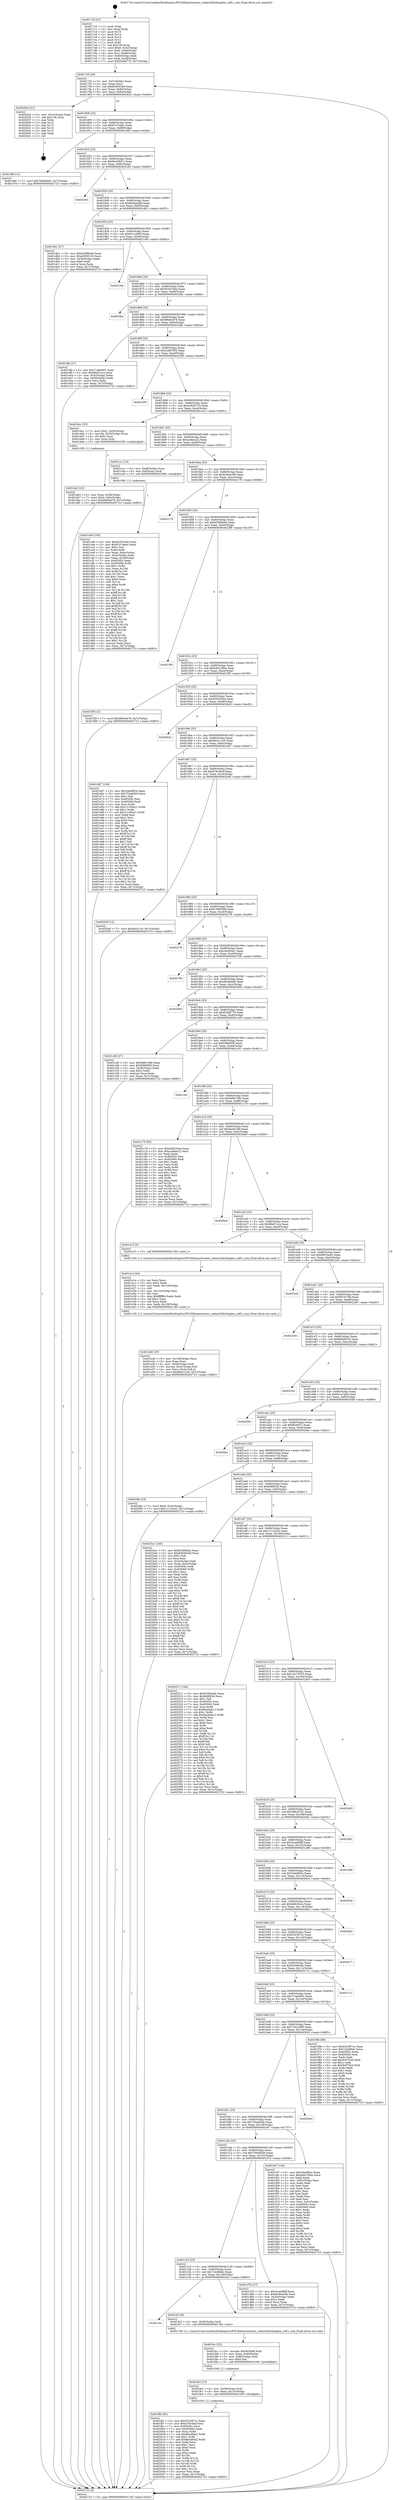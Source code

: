 digraph "0x4017c0" {
  label = "0x4017c0 (/mnt/c/Users/mathe/Desktop/tcc/POCII/binaries/extr_radare2librbinpbin_coff.c_size_Final-ollvm.out::main(0))"
  labelloc = "t"
  node[shape=record]

  Entry [label="",width=0.3,height=0.3,shape=circle,fillcolor=black,style=filled]
  "0x4017ef" [label="{
     0x4017ef [26]\l
     | [instrs]\l
     &nbsp;&nbsp;0x4017ef \<+3\>: mov -0x7c(%rbp),%eax\l
     &nbsp;&nbsp;0x4017f2 \<+2\>: mov %eax,%ecx\l
     &nbsp;&nbsp;0x4017f4 \<+6\>: sub $0x84500348,%ecx\l
     &nbsp;&nbsp;0x4017fa \<+3\>: mov %eax,-0x80(%rbp)\l
     &nbsp;&nbsp;0x4017fd \<+6\>: mov %ecx,-0x84(%rbp)\l
     &nbsp;&nbsp;0x401803 \<+6\>: je 000000000040262d \<main+0xe6d\>\l
  }"]
  "0x40262d" [label="{
     0x40262d [21]\l
     | [instrs]\l
     &nbsp;&nbsp;0x40262d \<+3\>: mov -0x2c(%rbp),%eax\l
     &nbsp;&nbsp;0x402630 \<+7\>: add $0x128,%rsp\l
     &nbsp;&nbsp;0x402637 \<+1\>: pop %rbx\l
     &nbsp;&nbsp;0x402638 \<+2\>: pop %r12\l
     &nbsp;&nbsp;0x40263a \<+2\>: pop %r13\l
     &nbsp;&nbsp;0x40263c \<+2\>: pop %r14\l
     &nbsp;&nbsp;0x40263e \<+2\>: pop %r15\l
     &nbsp;&nbsp;0x402640 \<+1\>: pop %rbp\l
     &nbsp;&nbsp;0x402641 \<+1\>: ret\l
  }"]
  "0x401809" [label="{
     0x401809 [25]\l
     | [instrs]\l
     &nbsp;&nbsp;0x401809 \<+5\>: jmp 000000000040180e \<main+0x4e\>\l
     &nbsp;&nbsp;0x40180e \<+3\>: mov -0x80(%rbp),%eax\l
     &nbsp;&nbsp;0x401811 \<+5\>: sub $0x87e7ee6c,%eax\l
     &nbsp;&nbsp;0x401816 \<+6\>: mov %eax,-0x88(%rbp)\l
     &nbsp;&nbsp;0x40181c \<+6\>: je 0000000000401d6f \<main+0x5af\>\l
  }"]
  Exit [label="",width=0.3,height=0.3,shape=circle,fillcolor=black,style=filled,peripheries=2]
  "0x401d6f" [label="{
     0x401d6f [12]\l
     | [instrs]\l
     &nbsp;&nbsp;0x401d6f \<+7\>: movl $0x76946bd0,-0x7c(%rbp)\l
     &nbsp;&nbsp;0x401d76 \<+5\>: jmp 0000000000402723 \<main+0xf63\>\l
  }"]
  "0x401822" [label="{
     0x401822 [25]\l
     | [instrs]\l
     &nbsp;&nbsp;0x401822 \<+5\>: jmp 0000000000401827 \<main+0x67\>\l
     &nbsp;&nbsp;0x401827 \<+3\>: mov -0x80(%rbp),%eax\l
     &nbsp;&nbsp;0x40182a \<+5\>: sub $0x8e169d7c,%eax\l
     &nbsp;&nbsp;0x40182f \<+6\>: mov %eax,-0x8c(%rbp)\l
     &nbsp;&nbsp;0x401835 \<+6\>: je 0000000000402345 \<main+0xb85\>\l
  }"]
  "0x401ff2" [label="{
     0x401ff2 [93]\l
     | [instrs]\l
     &nbsp;&nbsp;0x401ff2 \<+5\>: mov $0x532387cc,%eax\l
     &nbsp;&nbsp;0x401ff7 \<+5\>: mov $0xb76c4bcf,%esi\l
     &nbsp;&nbsp;0x401ffc \<+7\>: mov 0x40505c,%ecx\l
     &nbsp;&nbsp;0x402003 \<+7\>: mov 0x405060,%edx\l
     &nbsp;&nbsp;0x40200a \<+3\>: mov %ecx,%r8d\l
     &nbsp;&nbsp;0x40200d \<+7\>: sub $0x8dcdfda2,%r8d\l
     &nbsp;&nbsp;0x402014 \<+4\>: sub $0x1,%r8d\l
     &nbsp;&nbsp;0x402018 \<+7\>: add $0x8dcdfda2,%r8d\l
     &nbsp;&nbsp;0x40201f \<+4\>: imul %r8d,%ecx\l
     &nbsp;&nbsp;0x402023 \<+3\>: and $0x1,%ecx\l
     &nbsp;&nbsp;0x402026 \<+3\>: cmp $0x0,%ecx\l
     &nbsp;&nbsp;0x402029 \<+4\>: sete %r9b\l
     &nbsp;&nbsp;0x40202d \<+3\>: cmp $0xa,%edx\l
     &nbsp;&nbsp;0x402030 \<+4\>: setl %r10b\l
     &nbsp;&nbsp;0x402034 \<+3\>: mov %r9b,%r11b\l
     &nbsp;&nbsp;0x402037 \<+3\>: and %r10b,%r11b\l
     &nbsp;&nbsp;0x40203a \<+3\>: xor %r10b,%r9b\l
     &nbsp;&nbsp;0x40203d \<+3\>: or %r9b,%r11b\l
     &nbsp;&nbsp;0x402040 \<+4\>: test $0x1,%r11b\l
     &nbsp;&nbsp;0x402044 \<+3\>: cmovne %esi,%eax\l
     &nbsp;&nbsp;0x402047 \<+3\>: mov %eax,-0x7c(%rbp)\l
     &nbsp;&nbsp;0x40204a \<+5\>: jmp 0000000000402723 \<main+0xf63\>\l
  }"]
  "0x402345" [label="{
     0x402345\l
  }", style=dashed]
  "0x40183b" [label="{
     0x40183b [25]\l
     | [instrs]\l
     &nbsp;&nbsp;0x40183b \<+5\>: jmp 0000000000401840 \<main+0x80\>\l
     &nbsp;&nbsp;0x401840 \<+3\>: mov -0x80(%rbp),%eax\l
     &nbsp;&nbsp;0x401843 \<+5\>: sub $0x8e4ba0db,%eax\l
     &nbsp;&nbsp;0x401848 \<+6\>: mov %eax,-0x90(%rbp)\l
     &nbsp;&nbsp;0x40184e \<+6\>: je 0000000000401db1 \<main+0x5f1\>\l
  }"]
  "0x401fe3" [label="{
     0x401fe3 [15]\l
     | [instrs]\l
     &nbsp;&nbsp;0x401fe3 \<+4\>: mov -0x58(%rbp),%rdi\l
     &nbsp;&nbsp;0x401fe7 \<+6\>: mov %eax,-0x13c(%rbp)\l
     &nbsp;&nbsp;0x401fed \<+5\>: call 0000000000401030 \<free@plt\>\l
     | [calls]\l
     &nbsp;&nbsp;0x401030 \{1\} (unknown)\l
  }"]
  "0x401db1" [label="{
     0x401db1 [27]\l
     | [instrs]\l
     &nbsp;&nbsp;0x401db1 \<+5\>: mov $0xb2989e4d,%eax\l
     &nbsp;&nbsp;0x401db6 \<+5\>: mov $0xa3930133,%ecx\l
     &nbsp;&nbsp;0x401dbb \<+3\>: mov -0x34(%rbp),%edx\l
     &nbsp;&nbsp;0x401dbe \<+3\>: cmp $0x0,%edx\l
     &nbsp;&nbsp;0x401dc1 \<+3\>: cmove %ecx,%eax\l
     &nbsp;&nbsp;0x401dc4 \<+3\>: mov %eax,-0x7c(%rbp)\l
     &nbsp;&nbsp;0x401dc7 \<+5\>: jmp 0000000000402723 \<main+0xf63\>\l
  }"]
  "0x401854" [label="{
     0x401854 [25]\l
     | [instrs]\l
     &nbsp;&nbsp;0x401854 \<+5\>: jmp 0000000000401859 \<main+0x99\>\l
     &nbsp;&nbsp;0x401859 \<+3\>: mov -0x80(%rbp),%eax\l
     &nbsp;&nbsp;0x40185c \<+5\>: sub $0x91cc4983,%eax\l
     &nbsp;&nbsp;0x401861 \<+6\>: mov %eax,-0x94(%rbp)\l
     &nbsp;&nbsp;0x401867 \<+6\>: je 000000000040216d \<main+0x9ad\>\l
  }"]
  "0x401fcc" [label="{
     0x401fcc [23]\l
     | [instrs]\l
     &nbsp;&nbsp;0x401fcc \<+10\>: movabs $0x4030d6,%rdi\l
     &nbsp;&nbsp;0x401fd6 \<+3\>: mov %eax,-0x60(%rbp)\l
     &nbsp;&nbsp;0x401fd9 \<+3\>: mov -0x60(%rbp),%esi\l
     &nbsp;&nbsp;0x401fdc \<+2\>: mov $0x0,%al\l
     &nbsp;&nbsp;0x401fde \<+5\>: call 0000000000401040 \<printf@plt\>\l
     | [calls]\l
     &nbsp;&nbsp;0x401040 \{1\} (unknown)\l
  }"]
  "0x40216d" [label="{
     0x40216d\l
  }", style=dashed]
  "0x40186d" [label="{
     0x40186d [25]\l
     | [instrs]\l
     &nbsp;&nbsp;0x40186d \<+5\>: jmp 0000000000401872 \<main+0xb2\>\l
     &nbsp;&nbsp;0x401872 \<+3\>: mov -0x80(%rbp),%eax\l
     &nbsp;&nbsp;0x401875 \<+5\>: sub $0x925470da,%eax\l
     &nbsp;&nbsp;0x40187a \<+6\>: mov %eax,-0x98(%rbp)\l
     &nbsp;&nbsp;0x401880 \<+6\>: je 00000000004023be \<main+0xbfe\>\l
  }"]
  "0x401c3c" [label="{
     0x401c3c\l
  }", style=dashed]
  "0x4023be" [label="{
     0x4023be\l
  }", style=dashed]
  "0x401886" [label="{
     0x401886 [25]\l
     | [instrs]\l
     &nbsp;&nbsp;0x401886 \<+5\>: jmp 000000000040188b \<main+0xcb\>\l
     &nbsp;&nbsp;0x40188b \<+3\>: mov -0x80(%rbp),%eax\l
     &nbsp;&nbsp;0x40188e \<+5\>: sub $0x98e0ed78,%eax\l
     &nbsp;&nbsp;0x401893 \<+6\>: mov %eax,-0x9c(%rbp)\l
     &nbsp;&nbsp;0x401899 \<+6\>: je 0000000000401dfa \<main+0x63a\>\l
  }"]
  "0x401fc3" [label="{
     0x401fc3 [9]\l
     | [instrs]\l
     &nbsp;&nbsp;0x401fc3 \<+4\>: mov -0x58(%rbp),%rdi\l
     &nbsp;&nbsp;0x401fc7 \<+5\>: call 00000000004017b0 \<size\>\l
     | [calls]\l
     &nbsp;&nbsp;0x4017b0 \{1\} (/mnt/c/Users/mathe/Desktop/tcc/POCII/binaries/extr_radare2librbinpbin_coff.c_size_Final-ollvm.out::size)\l
  }"]
  "0x401dfa" [label="{
     0x401dfa [27]\l
     | [instrs]\l
     &nbsp;&nbsp;0x401dfa \<+5\>: mov $0x71da0d91,%eax\l
     &nbsp;&nbsp;0x401dff \<+5\>: mov $0xf8a97e1a,%ecx\l
     &nbsp;&nbsp;0x401e04 \<+3\>: mov -0x5c(%rbp),%edx\l
     &nbsp;&nbsp;0x401e07 \<+3\>: cmp -0x50(%rbp),%edx\l
     &nbsp;&nbsp;0x401e0a \<+3\>: cmovl %ecx,%eax\l
     &nbsp;&nbsp;0x401e0d \<+3\>: mov %eax,-0x7c(%rbp)\l
     &nbsp;&nbsp;0x401e10 \<+5\>: jmp 0000000000402723 \<main+0xf63\>\l
  }"]
  "0x40189f" [label="{
     0x40189f [25]\l
     | [instrs]\l
     &nbsp;&nbsp;0x40189f \<+5\>: jmp 00000000004018a4 \<main+0xe4\>\l
     &nbsp;&nbsp;0x4018a4 \<+3\>: mov -0x80(%rbp),%eax\l
     &nbsp;&nbsp;0x4018a7 \<+5\>: sub $0xa28d7f63,%eax\l
     &nbsp;&nbsp;0x4018ac \<+6\>: mov %eax,-0xa0(%rbp)\l
     &nbsp;&nbsp;0x4018b2 \<+6\>: je 0000000000402209 \<main+0xa49\>\l
  }"]
  "0x401e46" [label="{
     0x401e46 [33]\l
     | [instrs]\l
     &nbsp;&nbsp;0x401e46 \<+6\>: mov -0x138(%rbp),%ecx\l
     &nbsp;&nbsp;0x401e4c \<+3\>: imul %eax,%ecx\l
     &nbsp;&nbsp;0x401e4f \<+4\>: mov -0x58(%rbp),%rdi\l
     &nbsp;&nbsp;0x401e53 \<+4\>: movslq -0x5c(%rbp),%r8\l
     &nbsp;&nbsp;0x401e57 \<+4\>: mov %ecx,(%rdi,%r8,4)\l
     &nbsp;&nbsp;0x401e5b \<+7\>: movl $0xb641c1e5,-0x7c(%rbp)\l
     &nbsp;&nbsp;0x401e62 \<+5\>: jmp 0000000000402723 \<main+0xf63\>\l
  }"]
  "0x402209" [label="{
     0x402209\l
  }", style=dashed]
  "0x4018b8" [label="{
     0x4018b8 [25]\l
     | [instrs]\l
     &nbsp;&nbsp;0x4018b8 \<+5\>: jmp 00000000004018bd \<main+0xfd\>\l
     &nbsp;&nbsp;0x4018bd \<+3\>: mov -0x80(%rbp),%eax\l
     &nbsp;&nbsp;0x4018c0 \<+5\>: sub $0xa3930133,%eax\l
     &nbsp;&nbsp;0x4018c5 \<+6\>: mov %eax,-0xa4(%rbp)\l
     &nbsp;&nbsp;0x4018cb \<+6\>: je 0000000000401dcc \<main+0x60c\>\l
  }"]
  "0x401e1a" [label="{
     0x401e1a [44]\l
     | [instrs]\l
     &nbsp;&nbsp;0x401e1a \<+2\>: xor %ecx,%ecx\l
     &nbsp;&nbsp;0x401e1c \<+5\>: mov $0x2,%edx\l
     &nbsp;&nbsp;0x401e21 \<+6\>: mov %edx,-0x134(%rbp)\l
     &nbsp;&nbsp;0x401e27 \<+1\>: cltd\l
     &nbsp;&nbsp;0x401e28 \<+6\>: mov -0x134(%rbp),%esi\l
     &nbsp;&nbsp;0x401e2e \<+2\>: idiv %esi\l
     &nbsp;&nbsp;0x401e30 \<+6\>: imul $0xfffffffe,%edx,%edx\l
     &nbsp;&nbsp;0x401e36 \<+3\>: sub $0x1,%ecx\l
     &nbsp;&nbsp;0x401e39 \<+2\>: sub %ecx,%edx\l
     &nbsp;&nbsp;0x401e3b \<+6\>: mov %edx,-0x138(%rbp)\l
     &nbsp;&nbsp;0x401e41 \<+5\>: call 0000000000401160 \<next_i\>\l
     | [calls]\l
     &nbsp;&nbsp;0x401160 \{1\} (/mnt/c/Users/mathe/Desktop/tcc/POCII/binaries/extr_radare2librbinpbin_coff.c_size_Final-ollvm.out::next_i)\l
  }"]
  "0x401dcc" [label="{
     0x401dcc [23]\l
     | [instrs]\l
     &nbsp;&nbsp;0x401dcc \<+7\>: movl $0x1,-0x50(%rbp)\l
     &nbsp;&nbsp;0x401dd3 \<+4\>: movslq -0x50(%rbp),%rax\l
     &nbsp;&nbsp;0x401dd7 \<+4\>: shl $0x2,%rax\l
     &nbsp;&nbsp;0x401ddb \<+3\>: mov %rax,%rdi\l
     &nbsp;&nbsp;0x401dde \<+5\>: call 0000000000401050 \<malloc@plt\>\l
     | [calls]\l
     &nbsp;&nbsp;0x401050 \{1\} (unknown)\l
  }"]
  "0x4018d1" [label="{
     0x4018d1 [25]\l
     | [instrs]\l
     &nbsp;&nbsp;0x4018d1 \<+5\>: jmp 00000000004018d6 \<main+0x116\>\l
     &nbsp;&nbsp;0x4018d6 \<+3\>: mov -0x80(%rbp),%eax\l
     &nbsp;&nbsp;0x4018d9 \<+5\>: sub $0xacdbea22,%eax\l
     &nbsp;&nbsp;0x4018de \<+6\>: mov %eax,-0xa8(%rbp)\l
     &nbsp;&nbsp;0x4018e4 \<+6\>: je 0000000000401ccc \<main+0x50c\>\l
  }"]
  "0x401de3" [label="{
     0x401de3 [23]\l
     | [instrs]\l
     &nbsp;&nbsp;0x401de3 \<+4\>: mov %rax,-0x58(%rbp)\l
     &nbsp;&nbsp;0x401de7 \<+7\>: movl $0x0,-0x5c(%rbp)\l
     &nbsp;&nbsp;0x401dee \<+7\>: movl $0x98e0ed78,-0x7c(%rbp)\l
     &nbsp;&nbsp;0x401df5 \<+5\>: jmp 0000000000402723 \<main+0xf63\>\l
  }"]
  "0x401ccc" [label="{
     0x401ccc [13]\l
     | [instrs]\l
     &nbsp;&nbsp;0x401ccc \<+4\>: mov -0x48(%rbp),%rax\l
     &nbsp;&nbsp;0x401cd0 \<+4\>: mov 0x8(%rax),%rdi\l
     &nbsp;&nbsp;0x401cd4 \<+5\>: call 0000000000401060 \<atoi@plt\>\l
     | [calls]\l
     &nbsp;&nbsp;0x401060 \{1\} (unknown)\l
  }"]
  "0x4018ea" [label="{
     0x4018ea [25]\l
     | [instrs]\l
     &nbsp;&nbsp;0x4018ea \<+5\>: jmp 00000000004018ef \<main+0x12f\>\l
     &nbsp;&nbsp;0x4018ef \<+3\>: mov -0x80(%rbp),%eax\l
     &nbsp;&nbsp;0x4018f2 \<+5\>: sub $0xb28eecb9,%eax\l
     &nbsp;&nbsp;0x4018f7 \<+6\>: mov %eax,-0xac(%rbp)\l
     &nbsp;&nbsp;0x4018fd \<+6\>: je 0000000000402179 \<main+0x9b9\>\l
  }"]
  "0x401c23" [label="{
     0x401c23 [25]\l
     | [instrs]\l
     &nbsp;&nbsp;0x401c23 \<+5\>: jmp 0000000000401c28 \<main+0x468\>\l
     &nbsp;&nbsp;0x401c28 \<+3\>: mov -0x80(%rbp),%eax\l
     &nbsp;&nbsp;0x401c2b \<+5\>: sub $0x7cb466dc,%eax\l
     &nbsp;&nbsp;0x401c30 \<+6\>: mov %eax,-0x130(%rbp)\l
     &nbsp;&nbsp;0x401c36 \<+6\>: je 0000000000401fc3 \<main+0x803\>\l
  }"]
  "0x402179" [label="{
     0x402179\l
  }", style=dashed]
  "0x401903" [label="{
     0x401903 [25]\l
     | [instrs]\l
     &nbsp;&nbsp;0x401903 \<+5\>: jmp 0000000000401908 \<main+0x148\>\l
     &nbsp;&nbsp;0x401908 \<+3\>: mov -0x80(%rbp),%eax\l
     &nbsp;&nbsp;0x40190b \<+5\>: sub $0xb2989e4d,%eax\l
     &nbsp;&nbsp;0x401910 \<+6\>: mov %eax,-0xb0(%rbp)\l
     &nbsp;&nbsp;0x401916 \<+6\>: je 00000000004023f9 \<main+0xc39\>\l
  }"]
  "0x401d7b" [label="{
     0x401d7b [27]\l
     | [instrs]\l
     &nbsp;&nbsp;0x401d7b \<+5\>: mov $0x3cae888f,%eax\l
     &nbsp;&nbsp;0x401d80 \<+5\>: mov $0x8e4ba0db,%ecx\l
     &nbsp;&nbsp;0x401d85 \<+3\>: mov -0x34(%rbp),%edx\l
     &nbsp;&nbsp;0x401d88 \<+3\>: cmp $0x1,%edx\l
     &nbsp;&nbsp;0x401d8b \<+3\>: cmovl %ecx,%eax\l
     &nbsp;&nbsp;0x401d8e \<+3\>: mov %eax,-0x7c(%rbp)\l
     &nbsp;&nbsp;0x401d91 \<+5\>: jmp 0000000000402723 \<main+0xf63\>\l
  }"]
  "0x4023f9" [label="{
     0x4023f9\l
  }", style=dashed]
  "0x40191c" [label="{
     0x40191c [25]\l
     | [instrs]\l
     &nbsp;&nbsp;0x40191c \<+5\>: jmp 0000000000401921 \<main+0x161\>\l
     &nbsp;&nbsp;0x401921 \<+3\>: mov -0x80(%rbp),%eax\l
     &nbsp;&nbsp;0x401924 \<+5\>: sub $0xb4d1366e,%eax\l
     &nbsp;&nbsp;0x401929 \<+6\>: mov %eax,-0xb4(%rbp)\l
     &nbsp;&nbsp;0x40192f \<+6\>: je 0000000000401f5f \<main+0x79f\>\l
  }"]
  "0x401c0a" [label="{
     0x401c0a [25]\l
     | [instrs]\l
     &nbsp;&nbsp;0x401c0a \<+5\>: jmp 0000000000401c0f \<main+0x44f\>\l
     &nbsp;&nbsp;0x401c0f \<+3\>: mov -0x80(%rbp),%eax\l
     &nbsp;&nbsp;0x401c12 \<+5\>: sub $0x76946bd0,%eax\l
     &nbsp;&nbsp;0x401c17 \<+6\>: mov %eax,-0x12c(%rbp)\l
     &nbsp;&nbsp;0x401c1d \<+6\>: je 0000000000401d7b \<main+0x5bb\>\l
  }"]
  "0x401f5f" [label="{
     0x401f5f [12]\l
     | [instrs]\l
     &nbsp;&nbsp;0x401f5f \<+7\>: movl $0x98e0ed78,-0x7c(%rbp)\l
     &nbsp;&nbsp;0x401f66 \<+5\>: jmp 0000000000402723 \<main+0xf63\>\l
  }"]
  "0x401935" [label="{
     0x401935 [25]\l
     | [instrs]\l
     &nbsp;&nbsp;0x401935 \<+5\>: jmp 000000000040193a \<main+0x17a\>\l
     &nbsp;&nbsp;0x40193a \<+3\>: mov -0x80(%rbp),%eax\l
     &nbsp;&nbsp;0x40193d \<+5\>: sub $0xb593204e,%eax\l
     &nbsp;&nbsp;0x401942 \<+6\>: mov %eax,-0xb8(%rbp)\l
     &nbsp;&nbsp;0x401948 \<+6\>: je 0000000000402642 \<main+0xe82\>\l
  }"]
  "0x401ef7" [label="{
     0x401ef7 [104]\l
     | [instrs]\l
     &nbsp;&nbsp;0x401ef7 \<+5\>: mov $0x3da4f62e,%eax\l
     &nbsp;&nbsp;0x401efc \<+5\>: mov $0xb4d1366e,%ecx\l
     &nbsp;&nbsp;0x401f01 \<+2\>: xor %edx,%edx\l
     &nbsp;&nbsp;0x401f03 \<+3\>: mov -0x5c(%rbp),%esi\l
     &nbsp;&nbsp;0x401f06 \<+2\>: mov %edx,%edi\l
     &nbsp;&nbsp;0x401f08 \<+2\>: sub %esi,%edi\l
     &nbsp;&nbsp;0x401f0a \<+2\>: mov %edx,%esi\l
     &nbsp;&nbsp;0x401f0c \<+3\>: sub $0x1,%esi\l
     &nbsp;&nbsp;0x401f0f \<+2\>: add %esi,%edi\l
     &nbsp;&nbsp;0x401f11 \<+2\>: mov %edx,%esi\l
     &nbsp;&nbsp;0x401f13 \<+2\>: sub %edi,%esi\l
     &nbsp;&nbsp;0x401f15 \<+3\>: mov %esi,-0x5c(%rbp)\l
     &nbsp;&nbsp;0x401f18 \<+7\>: mov 0x40505c,%esi\l
     &nbsp;&nbsp;0x401f1f \<+7\>: mov 0x405060,%edi\l
     &nbsp;&nbsp;0x401f26 \<+3\>: sub $0x1,%edx\l
     &nbsp;&nbsp;0x401f29 \<+3\>: mov %esi,%r8d\l
     &nbsp;&nbsp;0x401f2c \<+3\>: add %edx,%r8d\l
     &nbsp;&nbsp;0x401f2f \<+4\>: imul %r8d,%esi\l
     &nbsp;&nbsp;0x401f33 \<+3\>: and $0x1,%esi\l
     &nbsp;&nbsp;0x401f36 \<+3\>: cmp $0x0,%esi\l
     &nbsp;&nbsp;0x401f39 \<+4\>: sete %r9b\l
     &nbsp;&nbsp;0x401f3d \<+3\>: cmp $0xa,%edi\l
     &nbsp;&nbsp;0x401f40 \<+4\>: setl %r10b\l
     &nbsp;&nbsp;0x401f44 \<+3\>: mov %r9b,%r11b\l
     &nbsp;&nbsp;0x401f47 \<+3\>: and %r10b,%r11b\l
     &nbsp;&nbsp;0x401f4a \<+3\>: xor %r10b,%r9b\l
     &nbsp;&nbsp;0x401f4d \<+3\>: or %r9b,%r11b\l
     &nbsp;&nbsp;0x401f50 \<+4\>: test $0x1,%r11b\l
     &nbsp;&nbsp;0x401f54 \<+3\>: cmovne %ecx,%eax\l
     &nbsp;&nbsp;0x401f57 \<+3\>: mov %eax,-0x7c(%rbp)\l
     &nbsp;&nbsp;0x401f5a \<+5\>: jmp 0000000000402723 \<main+0xf63\>\l
  }"]
  "0x402642" [label="{
     0x402642\l
  }", style=dashed]
  "0x40194e" [label="{
     0x40194e [25]\l
     | [instrs]\l
     &nbsp;&nbsp;0x40194e \<+5\>: jmp 0000000000401953 \<main+0x193\>\l
     &nbsp;&nbsp;0x401953 \<+3\>: mov -0x80(%rbp),%eax\l
     &nbsp;&nbsp;0x401956 \<+5\>: sub $0xb641c1e5,%eax\l
     &nbsp;&nbsp;0x40195b \<+6\>: mov %eax,-0xbc(%rbp)\l
     &nbsp;&nbsp;0x401961 \<+6\>: je 0000000000401e67 \<main+0x6a7\>\l
  }"]
  "0x401bf1" [label="{
     0x401bf1 [25]\l
     | [instrs]\l
     &nbsp;&nbsp;0x401bf1 \<+5\>: jmp 0000000000401bf6 \<main+0x436\>\l
     &nbsp;&nbsp;0x401bf6 \<+3\>: mov -0x80(%rbp),%eax\l
     &nbsp;&nbsp;0x401bf9 \<+5\>: sub $0x754ad540,%eax\l
     &nbsp;&nbsp;0x401bfe \<+6\>: mov %eax,-0x128(%rbp)\l
     &nbsp;&nbsp;0x401c04 \<+6\>: je 0000000000401ef7 \<main+0x737\>\l
  }"]
  "0x401e67" [label="{
     0x401e67 [144]\l
     | [instrs]\l
     &nbsp;&nbsp;0x401e67 \<+5\>: mov $0x3da4f62e,%eax\l
     &nbsp;&nbsp;0x401e6c \<+5\>: mov $0x754ad540,%ecx\l
     &nbsp;&nbsp;0x401e71 \<+2\>: mov $0x1,%dl\l
     &nbsp;&nbsp;0x401e73 \<+7\>: mov 0x40505c,%esi\l
     &nbsp;&nbsp;0x401e7a \<+7\>: mov 0x405060,%edi\l
     &nbsp;&nbsp;0x401e81 \<+3\>: mov %esi,%r8d\l
     &nbsp;&nbsp;0x401e84 \<+7\>: add $0x121d0a21,%r8d\l
     &nbsp;&nbsp;0x401e8b \<+4\>: sub $0x1,%r8d\l
     &nbsp;&nbsp;0x401e8f \<+7\>: sub $0x121d0a21,%r8d\l
     &nbsp;&nbsp;0x401e96 \<+4\>: imul %r8d,%esi\l
     &nbsp;&nbsp;0x401e9a \<+3\>: and $0x1,%esi\l
     &nbsp;&nbsp;0x401e9d \<+3\>: cmp $0x0,%esi\l
     &nbsp;&nbsp;0x401ea0 \<+4\>: sete %r9b\l
     &nbsp;&nbsp;0x401ea4 \<+3\>: cmp $0xa,%edi\l
     &nbsp;&nbsp;0x401ea7 \<+4\>: setl %r10b\l
     &nbsp;&nbsp;0x401eab \<+3\>: mov %r9b,%r11b\l
     &nbsp;&nbsp;0x401eae \<+4\>: xor $0xff,%r11b\l
     &nbsp;&nbsp;0x401eb2 \<+3\>: mov %r10b,%bl\l
     &nbsp;&nbsp;0x401eb5 \<+3\>: xor $0xff,%bl\l
     &nbsp;&nbsp;0x401eb8 \<+3\>: xor $0x1,%dl\l
     &nbsp;&nbsp;0x401ebb \<+3\>: mov %r11b,%r14b\l
     &nbsp;&nbsp;0x401ebe \<+4\>: and $0xff,%r14b\l
     &nbsp;&nbsp;0x401ec2 \<+3\>: and %dl,%r9b\l
     &nbsp;&nbsp;0x401ec5 \<+3\>: mov %bl,%r15b\l
     &nbsp;&nbsp;0x401ec8 \<+4\>: and $0xff,%r15b\l
     &nbsp;&nbsp;0x401ecc \<+3\>: and %dl,%r10b\l
     &nbsp;&nbsp;0x401ecf \<+3\>: or %r9b,%r14b\l
     &nbsp;&nbsp;0x401ed2 \<+3\>: or %r10b,%r15b\l
     &nbsp;&nbsp;0x401ed5 \<+3\>: xor %r15b,%r14b\l
     &nbsp;&nbsp;0x401ed8 \<+3\>: or %bl,%r11b\l
     &nbsp;&nbsp;0x401edb \<+4\>: xor $0xff,%r11b\l
     &nbsp;&nbsp;0x401edf \<+3\>: or $0x1,%dl\l
     &nbsp;&nbsp;0x401ee2 \<+3\>: and %dl,%r11b\l
     &nbsp;&nbsp;0x401ee5 \<+3\>: or %r11b,%r14b\l
     &nbsp;&nbsp;0x401ee8 \<+4\>: test $0x1,%r14b\l
     &nbsp;&nbsp;0x401eec \<+3\>: cmovne %ecx,%eax\l
     &nbsp;&nbsp;0x401eef \<+3\>: mov %eax,-0x7c(%rbp)\l
     &nbsp;&nbsp;0x401ef2 \<+5\>: jmp 0000000000402723 \<main+0xf63\>\l
  }"]
  "0x401967" [label="{
     0x401967 [25]\l
     | [instrs]\l
     &nbsp;&nbsp;0x401967 \<+5\>: jmp 000000000040196c \<main+0x1ac\>\l
     &nbsp;&nbsp;0x40196c \<+3\>: mov -0x80(%rbp),%eax\l
     &nbsp;&nbsp;0x40196f \<+5\>: sub $0xb76c4bcf,%eax\l
     &nbsp;&nbsp;0x401974 \<+6\>: mov %eax,-0xc0(%rbp)\l
     &nbsp;&nbsp;0x40197a \<+6\>: je 000000000040204f \<main+0x88f\>\l
  }"]
  "0x4020b3" [label="{
     0x4020b3\l
  }", style=dashed]
  "0x40204f" [label="{
     0x40204f [12]\l
     | [instrs]\l
     &nbsp;&nbsp;0x40204f \<+7\>: movl $0x4d3c7c4,-0x7c(%rbp)\l
     &nbsp;&nbsp;0x402056 \<+5\>: jmp 0000000000402723 \<main+0xf63\>\l
  }"]
  "0x401980" [label="{
     0x401980 [25]\l
     | [instrs]\l
     &nbsp;&nbsp;0x401980 \<+5\>: jmp 0000000000401985 \<main+0x1c5\>\l
     &nbsp;&nbsp;0x401985 \<+3\>: mov -0x80(%rbp),%eax\l
     &nbsp;&nbsp;0x401988 \<+5\>: sub $0xb7809289,%eax\l
     &nbsp;&nbsp;0x40198d \<+6\>: mov %eax,-0xc4(%rbp)\l
     &nbsp;&nbsp;0x401993 \<+6\>: je 0000000000402278 \<main+0xab8\>\l
  }"]
  "0x401bd8" [label="{
     0x401bd8 [25]\l
     | [instrs]\l
     &nbsp;&nbsp;0x401bd8 \<+5\>: jmp 0000000000401bdd \<main+0x41d\>\l
     &nbsp;&nbsp;0x401bdd \<+3\>: mov -0x80(%rbp),%eax\l
     &nbsp;&nbsp;0x401be0 \<+5\>: sub $0x7541a380,%eax\l
     &nbsp;&nbsp;0x401be5 \<+6\>: mov %eax,-0x124(%rbp)\l
     &nbsp;&nbsp;0x401beb \<+6\>: je 00000000004020b3 \<main+0x8f3\>\l
  }"]
  "0x402278" [label="{
     0x402278\l
  }", style=dashed]
  "0x401999" [label="{
     0x401999 [25]\l
     | [instrs]\l
     &nbsp;&nbsp;0x401999 \<+5\>: jmp 000000000040199e \<main+0x1de\>\l
     &nbsp;&nbsp;0x40199e \<+3\>: mov -0x80(%rbp),%eax\l
     &nbsp;&nbsp;0x4019a1 \<+5\>: sub $0xc9e904e1,%eax\l
     &nbsp;&nbsp;0x4019a6 \<+6\>: mov %eax,-0xc8(%rbp)\l
     &nbsp;&nbsp;0x4019ac \<+6\>: je 000000000040270b \<main+0xf4b\>\l
  }"]
  "0x401f6b" [label="{
     0x401f6b [88]\l
     | [instrs]\l
     &nbsp;&nbsp;0x401f6b \<+5\>: mov $0x532387cc,%eax\l
     &nbsp;&nbsp;0x401f70 \<+5\>: mov $0x7cb466dc,%ecx\l
     &nbsp;&nbsp;0x401f75 \<+7\>: mov 0x40505c,%edx\l
     &nbsp;&nbsp;0x401f7c \<+7\>: mov 0x405060,%esi\l
     &nbsp;&nbsp;0x401f83 \<+2\>: mov %edx,%edi\l
     &nbsp;&nbsp;0x401f85 \<+6\>: add $0x9c6702d,%edi\l
     &nbsp;&nbsp;0x401f8b \<+3\>: sub $0x1,%edi\l
     &nbsp;&nbsp;0x401f8e \<+6\>: sub $0x9c6702d,%edi\l
     &nbsp;&nbsp;0x401f94 \<+3\>: imul %edi,%edx\l
     &nbsp;&nbsp;0x401f97 \<+3\>: and $0x1,%edx\l
     &nbsp;&nbsp;0x401f9a \<+3\>: cmp $0x0,%edx\l
     &nbsp;&nbsp;0x401f9d \<+4\>: sete %r8b\l
     &nbsp;&nbsp;0x401fa1 \<+3\>: cmp $0xa,%esi\l
     &nbsp;&nbsp;0x401fa4 \<+4\>: setl %r9b\l
     &nbsp;&nbsp;0x401fa8 \<+3\>: mov %r8b,%r10b\l
     &nbsp;&nbsp;0x401fab \<+3\>: and %r9b,%r10b\l
     &nbsp;&nbsp;0x401fae \<+3\>: xor %r9b,%r8b\l
     &nbsp;&nbsp;0x401fb1 \<+3\>: or %r8b,%r10b\l
     &nbsp;&nbsp;0x401fb4 \<+4\>: test $0x1,%r10b\l
     &nbsp;&nbsp;0x401fb8 \<+3\>: cmovne %ecx,%eax\l
     &nbsp;&nbsp;0x401fbb \<+3\>: mov %eax,-0x7c(%rbp)\l
     &nbsp;&nbsp;0x401fbe \<+5\>: jmp 0000000000402723 \<main+0xf63\>\l
  }"]
  "0x40270b" [label="{
     0x40270b\l
  }", style=dashed]
  "0x4019b2" [label="{
     0x4019b2 [25]\l
     | [instrs]\l
     &nbsp;&nbsp;0x4019b2 \<+5\>: jmp 00000000004019b7 \<main+0x1f7\>\l
     &nbsp;&nbsp;0x4019b7 \<+3\>: mov -0x80(%rbp),%eax\l
     &nbsp;&nbsp;0x4019ba \<+5\>: sub $0xd636dafd,%eax\l
     &nbsp;&nbsp;0x4019bf \<+6\>: mov %eax,-0xcc(%rbp)\l
     &nbsp;&nbsp;0x4019c5 \<+6\>: je 0000000000402495 \<main+0xcd5\>\l
  }"]
  "0x401bbf" [label="{
     0x401bbf [25]\l
     | [instrs]\l
     &nbsp;&nbsp;0x401bbf \<+5\>: jmp 0000000000401bc4 \<main+0x404\>\l
     &nbsp;&nbsp;0x401bc4 \<+3\>: mov -0x80(%rbp),%eax\l
     &nbsp;&nbsp;0x401bc7 \<+5\>: sub $0x71da0d91,%eax\l
     &nbsp;&nbsp;0x401bcc \<+6\>: mov %eax,-0x120(%rbp)\l
     &nbsp;&nbsp;0x401bd2 \<+6\>: je 0000000000401f6b \<main+0x7ab\>\l
  }"]
  "0x402495" [label="{
     0x402495\l
  }", style=dashed]
  "0x4019cb" [label="{
     0x4019cb [25]\l
     | [instrs]\l
     &nbsp;&nbsp;0x4019cb \<+5\>: jmp 00000000004019d0 \<main+0x210\>\l
     &nbsp;&nbsp;0x4019d0 \<+3\>: mov -0x80(%rbp),%eax\l
     &nbsp;&nbsp;0x4019d3 \<+5\>: sub $0xf24d8770,%eax\l
     &nbsp;&nbsp;0x4019d8 \<+6\>: mov %eax,-0xd0(%rbp)\l
     &nbsp;&nbsp;0x4019de \<+6\>: je 0000000000401c46 \<main+0x486\>\l
  }"]
  "0x40271c" [label="{
     0x40271c\l
  }", style=dashed]
  "0x401c46" [label="{
     0x401c46 [27]\l
     | [instrs]\l
     &nbsp;&nbsp;0x401c46 \<+5\>: mov $0xf488138e,%eax\l
     &nbsp;&nbsp;0x401c4b \<+5\>: mov $0xf3fd0856,%ecx\l
     &nbsp;&nbsp;0x401c50 \<+3\>: mov -0x38(%rbp),%edx\l
     &nbsp;&nbsp;0x401c53 \<+3\>: cmp $0x2,%edx\l
     &nbsp;&nbsp;0x401c56 \<+3\>: cmovne %ecx,%eax\l
     &nbsp;&nbsp;0x401c59 \<+3\>: mov %eax,-0x7c(%rbp)\l
     &nbsp;&nbsp;0x401c5c \<+5\>: jmp 0000000000402723 \<main+0xf63\>\l
  }"]
  "0x4019e4" [label="{
     0x4019e4 [25]\l
     | [instrs]\l
     &nbsp;&nbsp;0x4019e4 \<+5\>: jmp 00000000004019e9 \<main+0x229\>\l
     &nbsp;&nbsp;0x4019e9 \<+3\>: mov -0x80(%rbp),%eax\l
     &nbsp;&nbsp;0x4019ec \<+5\>: sub $0xf3fd0856,%eax\l
     &nbsp;&nbsp;0x4019f1 \<+6\>: mov %eax,-0xd4(%rbp)\l
     &nbsp;&nbsp;0x4019f7 \<+6\>: je 0000000000401c61 \<main+0x4a1\>\l
  }"]
  "0x402723" [label="{
     0x402723 [5]\l
     | [instrs]\l
     &nbsp;&nbsp;0x402723 \<+5\>: jmp 00000000004017ef \<main+0x2f\>\l
  }"]
  "0x4017c0" [label="{
     0x4017c0 [47]\l
     | [instrs]\l
     &nbsp;&nbsp;0x4017c0 \<+1\>: push %rbp\l
     &nbsp;&nbsp;0x4017c1 \<+3\>: mov %rsp,%rbp\l
     &nbsp;&nbsp;0x4017c4 \<+2\>: push %r15\l
     &nbsp;&nbsp;0x4017c6 \<+2\>: push %r14\l
     &nbsp;&nbsp;0x4017c8 \<+2\>: push %r13\l
     &nbsp;&nbsp;0x4017ca \<+2\>: push %r12\l
     &nbsp;&nbsp;0x4017cc \<+1\>: push %rbx\l
     &nbsp;&nbsp;0x4017cd \<+7\>: sub $0x128,%rsp\l
     &nbsp;&nbsp;0x4017d4 \<+7\>: movl $0x0,-0x3c(%rbp)\l
     &nbsp;&nbsp;0x4017db \<+3\>: mov %edi,-0x40(%rbp)\l
     &nbsp;&nbsp;0x4017de \<+4\>: mov %rsi,-0x48(%rbp)\l
     &nbsp;&nbsp;0x4017e2 \<+3\>: mov -0x40(%rbp),%edi\l
     &nbsp;&nbsp;0x4017e5 \<+3\>: mov %edi,-0x38(%rbp)\l
     &nbsp;&nbsp;0x4017e8 \<+7\>: movl $0xf24d8770,-0x7c(%rbp)\l
  }"]
  "0x401ba6" [label="{
     0x401ba6 [25]\l
     | [instrs]\l
     &nbsp;&nbsp;0x401ba6 \<+5\>: jmp 0000000000401bab \<main+0x3eb\>\l
     &nbsp;&nbsp;0x401bab \<+3\>: mov -0x80(%rbp),%eax\l
     &nbsp;&nbsp;0x401bae \<+5\>: sub $0x6c59dcbb,%eax\l
     &nbsp;&nbsp;0x401bb3 \<+6\>: mov %eax,-0x11c(%rbp)\l
     &nbsp;&nbsp;0x401bb9 \<+6\>: je 000000000040271c \<main+0xf5c\>\l
  }"]
  "0x401c61" [label="{
     0x401c61\l
  }", style=dashed]
  "0x4019fd" [label="{
     0x4019fd [25]\l
     | [instrs]\l
     &nbsp;&nbsp;0x4019fd \<+5\>: jmp 0000000000401a02 \<main+0x242\>\l
     &nbsp;&nbsp;0x401a02 \<+3\>: mov -0x80(%rbp),%eax\l
     &nbsp;&nbsp;0x401a05 \<+5\>: sub $0xf488138e,%eax\l
     &nbsp;&nbsp;0x401a0a \<+6\>: mov %eax,-0xd8(%rbp)\l
     &nbsp;&nbsp;0x401a10 \<+6\>: je 0000000000401c79 \<main+0x4b9\>\l
  }"]
  "0x402677" [label="{
     0x402677\l
  }", style=dashed]
  "0x401c79" [label="{
     0x401c79 [83]\l
     | [instrs]\l
     &nbsp;&nbsp;0x401c79 \<+5\>: mov $0xb593204e,%eax\l
     &nbsp;&nbsp;0x401c7e \<+5\>: mov $0xacdbea22,%ecx\l
     &nbsp;&nbsp;0x401c83 \<+2\>: xor %edx,%edx\l
     &nbsp;&nbsp;0x401c85 \<+7\>: mov 0x40505c,%esi\l
     &nbsp;&nbsp;0x401c8c \<+7\>: mov 0x405060,%edi\l
     &nbsp;&nbsp;0x401c93 \<+3\>: sub $0x1,%edx\l
     &nbsp;&nbsp;0x401c96 \<+3\>: mov %esi,%r8d\l
     &nbsp;&nbsp;0x401c99 \<+3\>: add %edx,%r8d\l
     &nbsp;&nbsp;0x401c9c \<+4\>: imul %r8d,%esi\l
     &nbsp;&nbsp;0x401ca0 \<+3\>: and $0x1,%esi\l
     &nbsp;&nbsp;0x401ca3 \<+3\>: cmp $0x0,%esi\l
     &nbsp;&nbsp;0x401ca6 \<+4\>: sete %r9b\l
     &nbsp;&nbsp;0x401caa \<+3\>: cmp $0xa,%edi\l
     &nbsp;&nbsp;0x401cad \<+4\>: setl %r10b\l
     &nbsp;&nbsp;0x401cb1 \<+3\>: mov %r9b,%r11b\l
     &nbsp;&nbsp;0x401cb4 \<+3\>: and %r10b,%r11b\l
     &nbsp;&nbsp;0x401cb7 \<+3\>: xor %r10b,%r9b\l
     &nbsp;&nbsp;0x401cba \<+3\>: or %r9b,%r11b\l
     &nbsp;&nbsp;0x401cbd \<+4\>: test $0x1,%r11b\l
     &nbsp;&nbsp;0x401cc1 \<+3\>: cmovne %ecx,%eax\l
     &nbsp;&nbsp;0x401cc4 \<+3\>: mov %eax,-0x7c(%rbp)\l
     &nbsp;&nbsp;0x401cc7 \<+5\>: jmp 0000000000402723 \<main+0xf63\>\l
  }"]
  "0x401a16" [label="{
     0x401a16 [25]\l
     | [instrs]\l
     &nbsp;&nbsp;0x401a16 \<+5\>: jmp 0000000000401a1b \<main+0x25b\>\l
     &nbsp;&nbsp;0x401a1b \<+3\>: mov -0x80(%rbp),%eax\l
     &nbsp;&nbsp;0x401a1e \<+5\>: sub $0xf4a81c68,%eax\l
     &nbsp;&nbsp;0x401a23 \<+6\>: mov %eax,-0xdc(%rbp)\l
     &nbsp;&nbsp;0x401a29 \<+6\>: je 00000000004026e0 \<main+0xf20\>\l
  }"]
  "0x401cd9" [label="{
     0x401cd9 [150]\l
     | [instrs]\l
     &nbsp;&nbsp;0x401cd9 \<+5\>: mov $0xb593204e,%ecx\l
     &nbsp;&nbsp;0x401cde \<+5\>: mov $0x87e7ee6c,%edx\l
     &nbsp;&nbsp;0x401ce3 \<+3\>: mov $0x1,%sil\l
     &nbsp;&nbsp;0x401ce6 \<+3\>: xor %r8d,%r8d\l
     &nbsp;&nbsp;0x401ce9 \<+3\>: mov %eax,-0x4c(%rbp)\l
     &nbsp;&nbsp;0x401cec \<+3\>: mov -0x4c(%rbp),%eax\l
     &nbsp;&nbsp;0x401cef \<+3\>: mov %eax,-0x34(%rbp)\l
     &nbsp;&nbsp;0x401cf2 \<+7\>: mov 0x40505c,%eax\l
     &nbsp;&nbsp;0x401cf9 \<+8\>: mov 0x405060,%r9d\l
     &nbsp;&nbsp;0x401d01 \<+4\>: sub $0x1,%r8d\l
     &nbsp;&nbsp;0x401d05 \<+3\>: mov %eax,%r10d\l
     &nbsp;&nbsp;0x401d08 \<+3\>: add %r8d,%r10d\l
     &nbsp;&nbsp;0x401d0b \<+4\>: imul %r10d,%eax\l
     &nbsp;&nbsp;0x401d0f \<+3\>: and $0x1,%eax\l
     &nbsp;&nbsp;0x401d12 \<+3\>: cmp $0x0,%eax\l
     &nbsp;&nbsp;0x401d15 \<+4\>: sete %r11b\l
     &nbsp;&nbsp;0x401d19 \<+4\>: cmp $0xa,%r9d\l
     &nbsp;&nbsp;0x401d1d \<+3\>: setl %bl\l
     &nbsp;&nbsp;0x401d20 \<+3\>: mov %r11b,%r14b\l
     &nbsp;&nbsp;0x401d23 \<+4\>: xor $0xff,%r14b\l
     &nbsp;&nbsp;0x401d27 \<+3\>: mov %bl,%r15b\l
     &nbsp;&nbsp;0x401d2a \<+4\>: xor $0xff,%r15b\l
     &nbsp;&nbsp;0x401d2e \<+4\>: xor $0x1,%sil\l
     &nbsp;&nbsp;0x401d32 \<+3\>: mov %r14b,%r12b\l
     &nbsp;&nbsp;0x401d35 \<+4\>: and $0xff,%r12b\l
     &nbsp;&nbsp;0x401d39 \<+3\>: and %sil,%r11b\l
     &nbsp;&nbsp;0x401d3c \<+3\>: mov %r15b,%r13b\l
     &nbsp;&nbsp;0x401d3f \<+4\>: and $0xff,%r13b\l
     &nbsp;&nbsp;0x401d43 \<+3\>: and %sil,%bl\l
     &nbsp;&nbsp;0x401d46 \<+3\>: or %r11b,%r12b\l
     &nbsp;&nbsp;0x401d49 \<+3\>: or %bl,%r13b\l
     &nbsp;&nbsp;0x401d4c \<+3\>: xor %r13b,%r12b\l
     &nbsp;&nbsp;0x401d4f \<+3\>: or %r15b,%r14b\l
     &nbsp;&nbsp;0x401d52 \<+4\>: xor $0xff,%r14b\l
     &nbsp;&nbsp;0x401d56 \<+4\>: or $0x1,%sil\l
     &nbsp;&nbsp;0x401d5a \<+3\>: and %sil,%r14b\l
     &nbsp;&nbsp;0x401d5d \<+3\>: or %r14b,%r12b\l
     &nbsp;&nbsp;0x401d60 \<+4\>: test $0x1,%r12b\l
     &nbsp;&nbsp;0x401d64 \<+3\>: cmovne %edx,%ecx\l
     &nbsp;&nbsp;0x401d67 \<+3\>: mov %ecx,-0x7c(%rbp)\l
     &nbsp;&nbsp;0x401d6a \<+5\>: jmp 0000000000402723 \<main+0xf63\>\l
  }"]
  "0x401b8d" [label="{
     0x401b8d [25]\l
     | [instrs]\l
     &nbsp;&nbsp;0x401b8d \<+5\>: jmp 0000000000401b92 \<main+0x3d2\>\l
     &nbsp;&nbsp;0x401b92 \<+3\>: mov -0x80(%rbp),%eax\l
     &nbsp;&nbsp;0x401b95 \<+5\>: sub $0x532387cc,%eax\l
     &nbsp;&nbsp;0x401b9a \<+6\>: mov %eax,-0x118(%rbp)\l
     &nbsp;&nbsp;0x401ba0 \<+6\>: je 0000000000402677 \<main+0xeb7\>\l
  }"]
  "0x4026e0" [label="{
     0x4026e0\l
  }", style=dashed]
  "0x401a2f" [label="{
     0x401a2f [25]\l
     | [instrs]\l
     &nbsp;&nbsp;0x401a2f \<+5\>: jmp 0000000000401a34 \<main+0x274\>\l
     &nbsp;&nbsp;0x401a34 \<+3\>: mov -0x80(%rbp),%eax\l
     &nbsp;&nbsp;0x401a37 \<+5\>: sub $0xf8a97e1a,%eax\l
     &nbsp;&nbsp;0x401a3c \<+6\>: mov %eax,-0xe0(%rbp)\l
     &nbsp;&nbsp;0x401a42 \<+6\>: je 0000000000401e15 \<main+0x655\>\l
  }"]
  "0x4026b2" [label="{
     0x4026b2\l
  }", style=dashed]
  "0x401e15" [label="{
     0x401e15 [5]\l
     | [instrs]\l
     &nbsp;&nbsp;0x401e15 \<+5\>: call 0000000000401160 \<next_i\>\l
     | [calls]\l
     &nbsp;&nbsp;0x401160 \{1\} (/mnt/c/Users/mathe/Desktop/tcc/POCII/binaries/extr_radare2librbinpbin_coff.c_size_Final-ollvm.out::next_i)\l
  }"]
  "0x401a48" [label="{
     0x401a48 [25]\l
     | [instrs]\l
     &nbsp;&nbsp;0x401a48 \<+5\>: jmp 0000000000401a4d \<main+0x28d\>\l
     &nbsp;&nbsp;0x401a4d \<+3\>: mov -0x80(%rbp),%eax\l
     &nbsp;&nbsp;0x401a50 \<+5\>: sub $0xf9953ed3,%eax\l
     &nbsp;&nbsp;0x401a55 \<+6\>: mov %eax,-0xe4(%rbp)\l
     &nbsp;&nbsp;0x401a5b \<+6\>: je 00000000004022ed \<main+0xb2d\>\l
  }"]
  "0x401b74" [label="{
     0x401b74 [25]\l
     | [instrs]\l
     &nbsp;&nbsp;0x401b74 \<+5\>: jmp 0000000000401b79 \<main+0x3b9\>\l
     &nbsp;&nbsp;0x401b79 \<+3\>: mov -0x80(%rbp),%eax\l
     &nbsp;&nbsp;0x401b7c \<+5\>: sub $0x4b818cca,%eax\l
     &nbsp;&nbsp;0x401b81 \<+6\>: mov %eax,-0x114(%rbp)\l
     &nbsp;&nbsp;0x401b87 \<+6\>: je 00000000004026b2 \<main+0xef2\>\l
  }"]
  "0x4022ed" [label="{
     0x4022ed\l
  }", style=dashed]
  "0x401a61" [label="{
     0x401a61 [25]\l
     | [instrs]\l
     &nbsp;&nbsp;0x401a61 \<+5\>: jmp 0000000000401a66 \<main+0x2a6\>\l
     &nbsp;&nbsp;0x401a66 \<+3\>: mov -0x80(%rbp),%eax\l
     &nbsp;&nbsp;0x401a69 \<+5\>: sub $0xfb7d73fd,%eax\l
     &nbsp;&nbsp;0x401a6e \<+6\>: mov %eax,-0xe8(%rbp)\l
     &nbsp;&nbsp;0x401a74 \<+6\>: je 0000000000402293 \<main+0xad3\>\l
  }"]
  "0x40265e" [label="{
     0x40265e\l
  }", style=dashed]
  "0x402293" [label="{
     0x402293\l
  }", style=dashed]
  "0x401a7a" [label="{
     0x401a7a [25]\l
     | [instrs]\l
     &nbsp;&nbsp;0x401a7a \<+5\>: jmp 0000000000401a7f \<main+0x2bf\>\l
     &nbsp;&nbsp;0x401a7f \<+3\>: mov -0x80(%rbp),%eax\l
     &nbsp;&nbsp;0x401a82 \<+5\>: sub $0xfbdb8534,%eax\l
     &nbsp;&nbsp;0x401a87 \<+6\>: mov %eax,-0xec(%rbp)\l
     &nbsp;&nbsp;0x401a8d \<+6\>: je 00000000004023b2 \<main+0xbf2\>\l
  }"]
  "0x401b5b" [label="{
     0x401b5b [25]\l
     | [instrs]\l
     &nbsp;&nbsp;0x401b5b \<+5\>: jmp 0000000000401b60 \<main+0x3a0\>\l
     &nbsp;&nbsp;0x401b60 \<+3\>: mov -0x80(%rbp),%eax\l
     &nbsp;&nbsp;0x401b63 \<+5\>: sub $0x3da4f62e,%eax\l
     &nbsp;&nbsp;0x401b68 \<+6\>: mov %eax,-0x110(%rbp)\l
     &nbsp;&nbsp;0x401b6e \<+6\>: je 000000000040265e \<main+0xe9e\>\l
  }"]
  "0x4023b2" [label="{
     0x4023b2\l
  }", style=dashed]
  "0x401a93" [label="{
     0x401a93 [25]\l
     | [instrs]\l
     &nbsp;&nbsp;0x401a93 \<+5\>: jmp 0000000000401a98 \<main+0x2d8\>\l
     &nbsp;&nbsp;0x401a98 \<+3\>: mov -0x80(%rbp),%eax\l
     &nbsp;&nbsp;0x401a9b \<+5\>: sub $0xfe1a7ebd,%eax\l
     &nbsp;&nbsp;0x401aa0 \<+6\>: mov %eax,-0xf0(%rbp)\l
     &nbsp;&nbsp;0x401aa6 \<+6\>: je 000000000040205b \<main+0x89b\>\l
  }"]
  "0x401d96" [label="{
     0x401d96\l
  }", style=dashed]
  "0x40205b" [label="{
     0x40205b\l
  }", style=dashed]
  "0x401aac" [label="{
     0x401aac [25]\l
     | [instrs]\l
     &nbsp;&nbsp;0x401aac \<+5\>: jmp 0000000000401ab1 \<main+0x2f1\>\l
     &nbsp;&nbsp;0x401ab1 \<+3\>: mov -0x80(%rbp),%eax\l
     &nbsp;&nbsp;0x401ab4 \<+5\>: sub $0xff2e0f7c,%eax\l
     &nbsp;&nbsp;0x401ab9 \<+6\>: mov %eax,-0xf4(%rbp)\l
     &nbsp;&nbsp;0x401abf \<+6\>: je 00000000004026ec \<main+0xf2c\>\l
  }"]
  "0x401b42" [label="{
     0x401b42 [25]\l
     | [instrs]\l
     &nbsp;&nbsp;0x401b42 \<+5\>: jmp 0000000000401b47 \<main+0x387\>\l
     &nbsp;&nbsp;0x401b47 \<+3\>: mov -0x80(%rbp),%eax\l
     &nbsp;&nbsp;0x401b4a \<+5\>: sub $0x3cae888f,%eax\l
     &nbsp;&nbsp;0x401b4f \<+6\>: mov %eax,-0x10c(%rbp)\l
     &nbsp;&nbsp;0x401b55 \<+6\>: je 0000000000401d96 \<main+0x5d6\>\l
  }"]
  "0x4026ec" [label="{
     0x4026ec\l
  }", style=dashed]
  "0x401ac5" [label="{
     0x401ac5 [25]\l
     | [instrs]\l
     &nbsp;&nbsp;0x401ac5 \<+5\>: jmp 0000000000401aca \<main+0x30a\>\l
     &nbsp;&nbsp;0x401aca \<+3\>: mov -0x80(%rbp),%eax\l
     &nbsp;&nbsp;0x401acd \<+5\>: sub $0x4d3c7c4,%eax\l
     &nbsp;&nbsp;0x401ad2 \<+6\>: mov %eax,-0xf8(%rbp)\l
     &nbsp;&nbsp;0x401ad8 \<+6\>: je 00000000004024fe \<main+0xd3e\>\l
  }"]
  "0x4024f2" [label="{
     0x4024f2\l
  }", style=dashed]
  "0x4024fe" [label="{
     0x4024fe [19]\l
     | [instrs]\l
     &nbsp;&nbsp;0x4024fe \<+7\>: movl $0x0,-0x3c(%rbp)\l
     &nbsp;&nbsp;0x402505 \<+7\>: movl $0x111c32a2,-0x7c(%rbp)\l
     &nbsp;&nbsp;0x40250c \<+5\>: jmp 0000000000402723 \<main+0xf63\>\l
  }"]
  "0x401ade" [label="{
     0x401ade [25]\l
     | [instrs]\l
     &nbsp;&nbsp;0x401ade \<+5\>: jmp 0000000000401ae3 \<main+0x323\>\l
     &nbsp;&nbsp;0x401ae3 \<+3\>: mov -0x80(%rbp),%eax\l
     &nbsp;&nbsp;0x401ae6 \<+5\>: sub $0x8d8f20d,%eax\l
     &nbsp;&nbsp;0x401aeb \<+6\>: mov %eax,-0xfc(%rbp)\l
     &nbsp;&nbsp;0x401af1 \<+6\>: je 00000000004025a1 \<main+0xde1\>\l
  }"]
  "0x401b29" [label="{
     0x401b29 [25]\l
     | [instrs]\l
     &nbsp;&nbsp;0x401b29 \<+5\>: jmp 0000000000401b2e \<main+0x36e\>\l
     &nbsp;&nbsp;0x401b2e \<+3\>: mov -0x80(%rbp),%eax\l
     &nbsp;&nbsp;0x401b31 \<+5\>: sub $0x28bc47a1,%eax\l
     &nbsp;&nbsp;0x401b36 \<+6\>: mov %eax,-0x108(%rbp)\l
     &nbsp;&nbsp;0x401b3c \<+6\>: je 00000000004024f2 \<main+0xd32\>\l
  }"]
  "0x4025a1" [label="{
     0x4025a1 [140]\l
     | [instrs]\l
     &nbsp;&nbsp;0x4025a1 \<+5\>: mov $0x6c59dcbb,%eax\l
     &nbsp;&nbsp;0x4025a6 \<+5\>: mov $0x84500348,%ecx\l
     &nbsp;&nbsp;0x4025ab \<+2\>: mov $0x1,%dl\l
     &nbsp;&nbsp;0x4025ad \<+2\>: xor %esi,%esi\l
     &nbsp;&nbsp;0x4025af \<+3\>: mov -0x3c(%rbp),%edi\l
     &nbsp;&nbsp;0x4025b2 \<+3\>: mov %edi,-0x2c(%rbp)\l
     &nbsp;&nbsp;0x4025b5 \<+7\>: mov 0x40505c,%edi\l
     &nbsp;&nbsp;0x4025bc \<+8\>: mov 0x405060,%r8d\l
     &nbsp;&nbsp;0x4025c4 \<+3\>: sub $0x1,%esi\l
     &nbsp;&nbsp;0x4025c7 \<+3\>: mov %edi,%r9d\l
     &nbsp;&nbsp;0x4025ca \<+3\>: add %esi,%r9d\l
     &nbsp;&nbsp;0x4025cd \<+4\>: imul %r9d,%edi\l
     &nbsp;&nbsp;0x4025d1 \<+3\>: and $0x1,%edi\l
     &nbsp;&nbsp;0x4025d4 \<+3\>: cmp $0x0,%edi\l
     &nbsp;&nbsp;0x4025d7 \<+4\>: sete %r10b\l
     &nbsp;&nbsp;0x4025db \<+4\>: cmp $0xa,%r8d\l
     &nbsp;&nbsp;0x4025df \<+4\>: setl %r11b\l
     &nbsp;&nbsp;0x4025e3 \<+3\>: mov %r10b,%bl\l
     &nbsp;&nbsp;0x4025e6 \<+3\>: xor $0xff,%bl\l
     &nbsp;&nbsp;0x4025e9 \<+3\>: mov %r11b,%r14b\l
     &nbsp;&nbsp;0x4025ec \<+4\>: xor $0xff,%r14b\l
     &nbsp;&nbsp;0x4025f0 \<+3\>: xor $0x0,%dl\l
     &nbsp;&nbsp;0x4025f3 \<+3\>: mov %bl,%r15b\l
     &nbsp;&nbsp;0x4025f6 \<+4\>: and $0x0,%r15b\l
     &nbsp;&nbsp;0x4025fa \<+3\>: and %dl,%r10b\l
     &nbsp;&nbsp;0x4025fd \<+3\>: mov %r14b,%r12b\l
     &nbsp;&nbsp;0x402600 \<+4\>: and $0x0,%r12b\l
     &nbsp;&nbsp;0x402604 \<+3\>: and %dl,%r11b\l
     &nbsp;&nbsp;0x402607 \<+3\>: or %r10b,%r15b\l
     &nbsp;&nbsp;0x40260a \<+3\>: or %r11b,%r12b\l
     &nbsp;&nbsp;0x40260d \<+3\>: xor %r12b,%r15b\l
     &nbsp;&nbsp;0x402610 \<+3\>: or %r14b,%bl\l
     &nbsp;&nbsp;0x402613 \<+3\>: xor $0xff,%bl\l
     &nbsp;&nbsp;0x402616 \<+3\>: or $0x0,%dl\l
     &nbsp;&nbsp;0x402619 \<+2\>: and %dl,%bl\l
     &nbsp;&nbsp;0x40261b \<+3\>: or %bl,%r15b\l
     &nbsp;&nbsp;0x40261e \<+4\>: test $0x1,%r15b\l
     &nbsp;&nbsp;0x402622 \<+3\>: cmovne %ecx,%eax\l
     &nbsp;&nbsp;0x402625 \<+3\>: mov %eax,-0x7c(%rbp)\l
     &nbsp;&nbsp;0x402628 \<+5\>: jmp 0000000000402723 \<main+0xf63\>\l
  }"]
  "0x401af7" [label="{
     0x401af7 [25]\l
     | [instrs]\l
     &nbsp;&nbsp;0x401af7 \<+5\>: jmp 0000000000401afc \<main+0x33c\>\l
     &nbsp;&nbsp;0x401afc \<+3\>: mov -0x80(%rbp),%eax\l
     &nbsp;&nbsp;0x401aff \<+5\>: sub $0x111c32a2,%eax\l
     &nbsp;&nbsp;0x401b04 \<+6\>: mov %eax,-0x100(%rbp)\l
     &nbsp;&nbsp;0x401b0a \<+6\>: je 0000000000402511 \<main+0xd51\>\l
  }"]
  "0x402405" [label="{
     0x402405\l
  }", style=dashed]
  "0x402511" [label="{
     0x402511 [144]\l
     | [instrs]\l
     &nbsp;&nbsp;0x402511 \<+5\>: mov $0x6c59dcbb,%eax\l
     &nbsp;&nbsp;0x402516 \<+5\>: mov $0x8d8f20d,%ecx\l
     &nbsp;&nbsp;0x40251b \<+2\>: mov $0x1,%dl\l
     &nbsp;&nbsp;0x40251d \<+7\>: mov 0x40505c,%esi\l
     &nbsp;&nbsp;0x402524 \<+7\>: mov 0x405060,%edi\l
     &nbsp;&nbsp;0x40252b \<+3\>: mov %esi,%r8d\l
     &nbsp;&nbsp;0x40252e \<+7\>: sub $0x9a2bab12,%r8d\l
     &nbsp;&nbsp;0x402535 \<+4\>: sub $0x1,%r8d\l
     &nbsp;&nbsp;0x402539 \<+7\>: add $0x9a2bab12,%r8d\l
     &nbsp;&nbsp;0x402540 \<+4\>: imul %r8d,%esi\l
     &nbsp;&nbsp;0x402544 \<+3\>: and $0x1,%esi\l
     &nbsp;&nbsp;0x402547 \<+3\>: cmp $0x0,%esi\l
     &nbsp;&nbsp;0x40254a \<+4\>: sete %r9b\l
     &nbsp;&nbsp;0x40254e \<+3\>: cmp $0xa,%edi\l
     &nbsp;&nbsp;0x402551 \<+4\>: setl %r10b\l
     &nbsp;&nbsp;0x402555 \<+3\>: mov %r9b,%r11b\l
     &nbsp;&nbsp;0x402558 \<+4\>: xor $0xff,%r11b\l
     &nbsp;&nbsp;0x40255c \<+3\>: mov %r10b,%bl\l
     &nbsp;&nbsp;0x40255f \<+3\>: xor $0xff,%bl\l
     &nbsp;&nbsp;0x402562 \<+3\>: xor $0x0,%dl\l
     &nbsp;&nbsp;0x402565 \<+3\>: mov %r11b,%r14b\l
     &nbsp;&nbsp;0x402568 \<+4\>: and $0x0,%r14b\l
     &nbsp;&nbsp;0x40256c \<+3\>: and %dl,%r9b\l
     &nbsp;&nbsp;0x40256f \<+3\>: mov %bl,%r15b\l
     &nbsp;&nbsp;0x402572 \<+4\>: and $0x0,%r15b\l
     &nbsp;&nbsp;0x402576 \<+3\>: and %dl,%r10b\l
     &nbsp;&nbsp;0x402579 \<+3\>: or %r9b,%r14b\l
     &nbsp;&nbsp;0x40257c \<+3\>: or %r10b,%r15b\l
     &nbsp;&nbsp;0x40257f \<+3\>: xor %r15b,%r14b\l
     &nbsp;&nbsp;0x402582 \<+3\>: or %bl,%r11b\l
     &nbsp;&nbsp;0x402585 \<+4\>: xor $0xff,%r11b\l
     &nbsp;&nbsp;0x402589 \<+3\>: or $0x0,%dl\l
     &nbsp;&nbsp;0x40258c \<+3\>: and %dl,%r11b\l
     &nbsp;&nbsp;0x40258f \<+3\>: or %r11b,%r14b\l
     &nbsp;&nbsp;0x402592 \<+4\>: test $0x1,%r14b\l
     &nbsp;&nbsp;0x402596 \<+3\>: cmovne %ecx,%eax\l
     &nbsp;&nbsp;0x402599 \<+3\>: mov %eax,-0x7c(%rbp)\l
     &nbsp;&nbsp;0x40259c \<+5\>: jmp 0000000000402723 \<main+0xf63\>\l
  }"]
  "0x401b10" [label="{
     0x401b10 [25]\l
     | [instrs]\l
     &nbsp;&nbsp;0x401b10 \<+5\>: jmp 0000000000401b15 \<main+0x355\>\l
     &nbsp;&nbsp;0x401b15 \<+3\>: mov -0x80(%rbp),%eax\l
     &nbsp;&nbsp;0x401b18 \<+5\>: sub $0x1dc75523,%eax\l
     &nbsp;&nbsp;0x401b1d \<+6\>: mov %eax,-0x104(%rbp)\l
     &nbsp;&nbsp;0x401b23 \<+6\>: je 0000000000402405 \<main+0xc45\>\l
  }"]
  Entry -> "0x4017c0" [label=" 1"]
  "0x4017ef" -> "0x40262d" [label=" 1"]
  "0x4017ef" -> "0x401809" [label=" 19"]
  "0x40262d" -> Exit [label=" 1"]
  "0x401809" -> "0x401d6f" [label=" 1"]
  "0x401809" -> "0x401822" [label=" 18"]
  "0x4025a1" -> "0x402723" [label=" 1"]
  "0x401822" -> "0x402345" [label=" 0"]
  "0x401822" -> "0x40183b" [label=" 18"]
  "0x402511" -> "0x402723" [label=" 1"]
  "0x40183b" -> "0x401db1" [label=" 1"]
  "0x40183b" -> "0x401854" [label=" 17"]
  "0x4024fe" -> "0x402723" [label=" 1"]
  "0x401854" -> "0x40216d" [label=" 0"]
  "0x401854" -> "0x40186d" [label=" 17"]
  "0x40204f" -> "0x402723" [label=" 1"]
  "0x40186d" -> "0x4023be" [label=" 0"]
  "0x40186d" -> "0x401886" [label=" 17"]
  "0x401ff2" -> "0x402723" [label=" 1"]
  "0x401886" -> "0x401dfa" [label=" 2"]
  "0x401886" -> "0x40189f" [label=" 15"]
  "0x401fe3" -> "0x401ff2" [label=" 1"]
  "0x40189f" -> "0x402209" [label=" 0"]
  "0x40189f" -> "0x4018b8" [label=" 15"]
  "0x401fc3" -> "0x401fcc" [label=" 1"]
  "0x4018b8" -> "0x401dcc" [label=" 1"]
  "0x4018b8" -> "0x4018d1" [label=" 14"]
  "0x401c23" -> "0x401c3c" [label=" 0"]
  "0x4018d1" -> "0x401ccc" [label=" 1"]
  "0x4018d1" -> "0x4018ea" [label=" 13"]
  "0x401c23" -> "0x401fc3" [label=" 1"]
  "0x4018ea" -> "0x402179" [label=" 0"]
  "0x4018ea" -> "0x401903" [label=" 13"]
  "0x401fcc" -> "0x401fe3" [label=" 1"]
  "0x401903" -> "0x4023f9" [label=" 0"]
  "0x401903" -> "0x40191c" [label=" 13"]
  "0x401f6b" -> "0x402723" [label=" 1"]
  "0x40191c" -> "0x401f5f" [label=" 1"]
  "0x40191c" -> "0x401935" [label=" 12"]
  "0x401ef7" -> "0x402723" [label=" 1"]
  "0x401935" -> "0x402642" [label=" 0"]
  "0x401935" -> "0x40194e" [label=" 12"]
  "0x401e67" -> "0x402723" [label=" 1"]
  "0x40194e" -> "0x401e67" [label=" 1"]
  "0x40194e" -> "0x401967" [label=" 11"]
  "0x401e1a" -> "0x401e46" [label=" 1"]
  "0x401967" -> "0x40204f" [label=" 1"]
  "0x401967" -> "0x401980" [label=" 10"]
  "0x401e15" -> "0x401e1a" [label=" 1"]
  "0x401980" -> "0x402278" [label=" 0"]
  "0x401980" -> "0x401999" [label=" 10"]
  "0x401de3" -> "0x402723" [label=" 1"]
  "0x401999" -> "0x40270b" [label=" 0"]
  "0x401999" -> "0x4019b2" [label=" 10"]
  "0x401dcc" -> "0x401de3" [label=" 1"]
  "0x4019b2" -> "0x402495" [label=" 0"]
  "0x4019b2" -> "0x4019cb" [label=" 10"]
  "0x401d7b" -> "0x402723" [label=" 1"]
  "0x4019cb" -> "0x401c46" [label=" 1"]
  "0x4019cb" -> "0x4019e4" [label=" 9"]
  "0x401c46" -> "0x402723" [label=" 1"]
  "0x4017c0" -> "0x4017ef" [label=" 1"]
  "0x402723" -> "0x4017ef" [label=" 19"]
  "0x401c0a" -> "0x401c23" [label=" 1"]
  "0x4019e4" -> "0x401c61" [label=" 0"]
  "0x4019e4" -> "0x4019fd" [label=" 9"]
  "0x401f5f" -> "0x402723" [label=" 1"]
  "0x4019fd" -> "0x401c79" [label=" 1"]
  "0x4019fd" -> "0x401a16" [label=" 8"]
  "0x401c79" -> "0x402723" [label=" 1"]
  "0x401ccc" -> "0x401cd9" [label=" 1"]
  "0x401cd9" -> "0x402723" [label=" 1"]
  "0x401d6f" -> "0x402723" [label=" 1"]
  "0x401bf1" -> "0x401c0a" [label=" 2"]
  "0x401a16" -> "0x4026e0" [label=" 0"]
  "0x401a16" -> "0x401a2f" [label=" 8"]
  "0x401e46" -> "0x402723" [label=" 1"]
  "0x401a2f" -> "0x401e15" [label=" 1"]
  "0x401a2f" -> "0x401a48" [label=" 7"]
  "0x401bd8" -> "0x401bf1" [label=" 3"]
  "0x401a48" -> "0x4022ed" [label=" 0"]
  "0x401a48" -> "0x401a61" [label=" 7"]
  "0x401dfa" -> "0x402723" [label=" 2"]
  "0x401a61" -> "0x402293" [label=" 0"]
  "0x401a61" -> "0x401a7a" [label=" 7"]
  "0x401bbf" -> "0x401bd8" [label=" 3"]
  "0x401a7a" -> "0x4023b2" [label=" 0"]
  "0x401a7a" -> "0x401a93" [label=" 7"]
  "0x401db1" -> "0x402723" [label=" 1"]
  "0x401a93" -> "0x40205b" [label=" 0"]
  "0x401a93" -> "0x401aac" [label=" 7"]
  "0x401ba6" -> "0x401bbf" [label=" 4"]
  "0x401aac" -> "0x4026ec" [label=" 0"]
  "0x401aac" -> "0x401ac5" [label=" 7"]
  "0x401c0a" -> "0x401d7b" [label=" 1"]
  "0x401ac5" -> "0x4024fe" [label=" 1"]
  "0x401ac5" -> "0x401ade" [label=" 6"]
  "0x401b8d" -> "0x401ba6" [label=" 4"]
  "0x401ade" -> "0x4025a1" [label=" 1"]
  "0x401ade" -> "0x401af7" [label=" 5"]
  "0x401bf1" -> "0x401ef7" [label=" 1"]
  "0x401af7" -> "0x402511" [label=" 1"]
  "0x401af7" -> "0x401b10" [label=" 4"]
  "0x401b74" -> "0x401b8d" [label=" 4"]
  "0x401b10" -> "0x402405" [label=" 0"]
  "0x401b10" -> "0x401b29" [label=" 4"]
  "0x401b8d" -> "0x402677" [label=" 0"]
  "0x401b29" -> "0x4024f2" [label=" 0"]
  "0x401b29" -> "0x401b42" [label=" 4"]
  "0x401ba6" -> "0x40271c" [label=" 0"]
  "0x401b42" -> "0x401d96" [label=" 0"]
  "0x401b42" -> "0x401b5b" [label=" 4"]
  "0x401bbf" -> "0x401f6b" [label=" 1"]
  "0x401b5b" -> "0x40265e" [label=" 0"]
  "0x401b5b" -> "0x401b74" [label=" 4"]
  "0x401bd8" -> "0x4020b3" [label=" 0"]
  "0x401b74" -> "0x4026b2" [label=" 0"]
}
